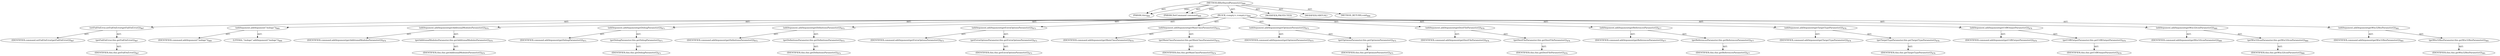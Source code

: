 digraph "fillInSharedParameters" {  
"111669149751" [label = <(METHOD,fillInSharedParameters)<SUB>866</SUB>> ]
"115964117009" [label = <(PARAM,this)<SUB>866</SUB>> ]
"115964117073" [label = <(PARAM,NetCommand command)<SUB>866</SUB>> ]
"25769803863" [label = <(BLOCK,&lt;empty&gt;,&lt;empty&gt;)<SUB>866</SUB>> ]
"30064771321" [label = <(setFailOnError,setFailOnError(getFailOnError()))<SUB>867</SUB>> ]
"68719476937" [label = <(IDENTIFIER,command,setFailOnError(getFailOnError()))<SUB>867</SUB>> ]
"30064771322" [label = <(getFailOnError,this.getFailOnError())<SUB>867</SUB>> ]
"68719476762" [label = <(IDENTIFIER,this,this.getFailOnError())<SUB>867</SUB>> ]
"30064771323" [label = <(addArgument,addArgument(&quot;/nologo&quot;))<SUB>869</SUB>> ]
"68719476938" [label = <(IDENTIFIER,command,addArgument(&quot;/nologo&quot;))<SUB>869</SUB>> ]
"90194313289" [label = <(LITERAL,&quot;/nologo&quot;,addArgument(&quot;/nologo&quot;))<SUB>869</SUB>> ]
"30064771324" [label = <(addArgument,addArgument(getAdditionalModulesParameter()))<SUB>870</SUB>> ]
"68719476939" [label = <(IDENTIFIER,command,addArgument(getAdditionalModulesParameter()))<SUB>870</SUB>> ]
"30064771325" [label = <(getAdditionalModulesParameter,this.getAdditionalModulesParameter())<SUB>870</SUB>> ]
"68719476763" [label = <(IDENTIFIER,this,this.getAdditionalModulesParameter())<SUB>870</SUB>> ]
"30064771326" [label = <(addArgument,addArgument(getDebugParameter()))<SUB>871</SUB>> ]
"68719476940" [label = <(IDENTIFIER,command,addArgument(getDebugParameter()))<SUB>871</SUB>> ]
"30064771327" [label = <(getDebugParameter,this.getDebugParameter())<SUB>871</SUB>> ]
"68719476764" [label = <(IDENTIFIER,this,this.getDebugParameter())<SUB>871</SUB>> ]
"30064771328" [label = <(addArgument,addArgument(getDefinitionsParameter()))<SUB>872</SUB>> ]
"68719476941" [label = <(IDENTIFIER,command,addArgument(getDefinitionsParameter()))<SUB>872</SUB>> ]
"30064771329" [label = <(getDefinitionsParameter,this.getDefinitionsParameter())<SUB>872</SUB>> ]
"68719476765" [label = <(IDENTIFIER,this,this.getDefinitionsParameter())<SUB>872</SUB>> ]
"30064771330" [label = <(addArgument,addArgument(getExtraOptionsParameter()))<SUB>873</SUB>> ]
"68719476942" [label = <(IDENTIFIER,command,addArgument(getExtraOptionsParameter()))<SUB>873</SUB>> ]
"30064771331" [label = <(getExtraOptionsParameter,this.getExtraOptionsParameter())<SUB>873</SUB>> ]
"68719476766" [label = <(IDENTIFIER,this,this.getExtraOptionsParameter())<SUB>873</SUB>> ]
"30064771332" [label = <(addArgument,addArgument(getMainClassParameter()))<SUB>874</SUB>> ]
"68719476943" [label = <(IDENTIFIER,command,addArgument(getMainClassParameter()))<SUB>874</SUB>> ]
"30064771333" [label = <(getMainClassParameter,this.getMainClassParameter())<SUB>874</SUB>> ]
"68719476767" [label = <(IDENTIFIER,this,this.getMainClassParameter())<SUB>874</SUB>> ]
"30064771334" [label = <(addArgument,addArgument(getOptimizeParameter()))<SUB>875</SUB>> ]
"68719476944" [label = <(IDENTIFIER,command,addArgument(getOptimizeParameter()))<SUB>875</SUB>> ]
"30064771335" [label = <(getOptimizeParameter,this.getOptimizeParameter())<SUB>875</SUB>> ]
"68719476768" [label = <(IDENTIFIER,this,this.getOptimizeParameter())<SUB>875</SUB>> ]
"30064771336" [label = <(addArgument,addArgument(getDestFileParameter()))<SUB>876</SUB>> ]
"68719476945" [label = <(IDENTIFIER,command,addArgument(getDestFileParameter()))<SUB>876</SUB>> ]
"30064771337" [label = <(getDestFileParameter,this.getDestFileParameter())<SUB>876</SUB>> ]
"68719476769" [label = <(IDENTIFIER,this,this.getDestFileParameter())<SUB>876</SUB>> ]
"30064771338" [label = <(addArgument,addArgument(getReferencesParameter()))<SUB>877</SUB>> ]
"68719476946" [label = <(IDENTIFIER,command,addArgument(getReferencesParameter()))<SUB>877</SUB>> ]
"30064771339" [label = <(getReferencesParameter,this.getReferencesParameter())<SUB>877</SUB>> ]
"68719476770" [label = <(IDENTIFIER,this,this.getReferencesParameter())<SUB>877</SUB>> ]
"30064771340" [label = <(addArgument,addArgument(getTargetTypeParameter()))<SUB>878</SUB>> ]
"68719476947" [label = <(IDENTIFIER,command,addArgument(getTargetTypeParameter()))<SUB>878</SUB>> ]
"30064771341" [label = <(getTargetTypeParameter,this.getTargetTypeParameter())<SUB>878</SUB>> ]
"68719476771" [label = <(IDENTIFIER,this,this.getTargetTypeParameter())<SUB>878</SUB>> ]
"30064771342" [label = <(addArgument,addArgument(getUtf8OutputParameter()))<SUB>879</SUB>> ]
"68719476948" [label = <(IDENTIFIER,command,addArgument(getUtf8OutputParameter()))<SUB>879</SUB>> ]
"30064771343" [label = <(getUtf8OutputParameter,this.getUtf8OutputParameter())<SUB>879</SUB>> ]
"68719476772" [label = <(IDENTIFIER,this,this.getUtf8OutputParameter())<SUB>879</SUB>> ]
"30064771344" [label = <(addArgument,addArgument(getWin32IconParameter()))<SUB>880</SUB>> ]
"68719476949" [label = <(IDENTIFIER,command,addArgument(getWin32IconParameter()))<SUB>880</SUB>> ]
"30064771345" [label = <(getWin32IconParameter,this.getWin32IconParameter())<SUB>880</SUB>> ]
"68719476773" [label = <(IDENTIFIER,this,this.getWin32IconParameter())<SUB>880</SUB>> ]
"30064771346" [label = <(addArgument,addArgument(getWin32ResParameter()))<SUB>881</SUB>> ]
"68719476950" [label = <(IDENTIFIER,command,addArgument(getWin32ResParameter()))<SUB>881</SUB>> ]
"30064771347" [label = <(getWin32ResParameter,this.getWin32ResParameter())<SUB>881</SUB>> ]
"68719476774" [label = <(IDENTIFIER,this,this.getWin32ResParameter())<SUB>881</SUB>> ]
"133143986311" [label = <(MODIFIER,PROTECTED)> ]
"133143986312" [label = <(MODIFIER,VIRTUAL)> ]
"128849018935" [label = <(METHOD_RETURN,void)<SUB>866</SUB>> ]
  "111669149751" -> "115964117009"  [ label = "AST: "] 
  "111669149751" -> "115964117073"  [ label = "AST: "] 
  "111669149751" -> "25769803863"  [ label = "AST: "] 
  "111669149751" -> "133143986311"  [ label = "AST: "] 
  "111669149751" -> "133143986312"  [ label = "AST: "] 
  "111669149751" -> "128849018935"  [ label = "AST: "] 
  "25769803863" -> "30064771321"  [ label = "AST: "] 
  "25769803863" -> "30064771323"  [ label = "AST: "] 
  "25769803863" -> "30064771324"  [ label = "AST: "] 
  "25769803863" -> "30064771326"  [ label = "AST: "] 
  "25769803863" -> "30064771328"  [ label = "AST: "] 
  "25769803863" -> "30064771330"  [ label = "AST: "] 
  "25769803863" -> "30064771332"  [ label = "AST: "] 
  "25769803863" -> "30064771334"  [ label = "AST: "] 
  "25769803863" -> "30064771336"  [ label = "AST: "] 
  "25769803863" -> "30064771338"  [ label = "AST: "] 
  "25769803863" -> "30064771340"  [ label = "AST: "] 
  "25769803863" -> "30064771342"  [ label = "AST: "] 
  "25769803863" -> "30064771344"  [ label = "AST: "] 
  "25769803863" -> "30064771346"  [ label = "AST: "] 
  "30064771321" -> "68719476937"  [ label = "AST: "] 
  "30064771321" -> "30064771322"  [ label = "AST: "] 
  "30064771322" -> "68719476762"  [ label = "AST: "] 
  "30064771323" -> "68719476938"  [ label = "AST: "] 
  "30064771323" -> "90194313289"  [ label = "AST: "] 
  "30064771324" -> "68719476939"  [ label = "AST: "] 
  "30064771324" -> "30064771325"  [ label = "AST: "] 
  "30064771325" -> "68719476763"  [ label = "AST: "] 
  "30064771326" -> "68719476940"  [ label = "AST: "] 
  "30064771326" -> "30064771327"  [ label = "AST: "] 
  "30064771327" -> "68719476764"  [ label = "AST: "] 
  "30064771328" -> "68719476941"  [ label = "AST: "] 
  "30064771328" -> "30064771329"  [ label = "AST: "] 
  "30064771329" -> "68719476765"  [ label = "AST: "] 
  "30064771330" -> "68719476942"  [ label = "AST: "] 
  "30064771330" -> "30064771331"  [ label = "AST: "] 
  "30064771331" -> "68719476766"  [ label = "AST: "] 
  "30064771332" -> "68719476943"  [ label = "AST: "] 
  "30064771332" -> "30064771333"  [ label = "AST: "] 
  "30064771333" -> "68719476767"  [ label = "AST: "] 
  "30064771334" -> "68719476944"  [ label = "AST: "] 
  "30064771334" -> "30064771335"  [ label = "AST: "] 
  "30064771335" -> "68719476768"  [ label = "AST: "] 
  "30064771336" -> "68719476945"  [ label = "AST: "] 
  "30064771336" -> "30064771337"  [ label = "AST: "] 
  "30064771337" -> "68719476769"  [ label = "AST: "] 
  "30064771338" -> "68719476946"  [ label = "AST: "] 
  "30064771338" -> "30064771339"  [ label = "AST: "] 
  "30064771339" -> "68719476770"  [ label = "AST: "] 
  "30064771340" -> "68719476947"  [ label = "AST: "] 
  "30064771340" -> "30064771341"  [ label = "AST: "] 
  "30064771341" -> "68719476771"  [ label = "AST: "] 
  "30064771342" -> "68719476948"  [ label = "AST: "] 
  "30064771342" -> "30064771343"  [ label = "AST: "] 
  "30064771343" -> "68719476772"  [ label = "AST: "] 
  "30064771344" -> "68719476949"  [ label = "AST: "] 
  "30064771344" -> "30064771345"  [ label = "AST: "] 
  "30064771345" -> "68719476773"  [ label = "AST: "] 
  "30064771346" -> "68719476950"  [ label = "AST: "] 
  "30064771346" -> "30064771347"  [ label = "AST: "] 
  "30064771347" -> "68719476774"  [ label = "AST: "] 
  "111669149751" -> "115964117009"  [ label = "DDG: "] 
  "111669149751" -> "115964117073"  [ label = "DDG: "] 
}

